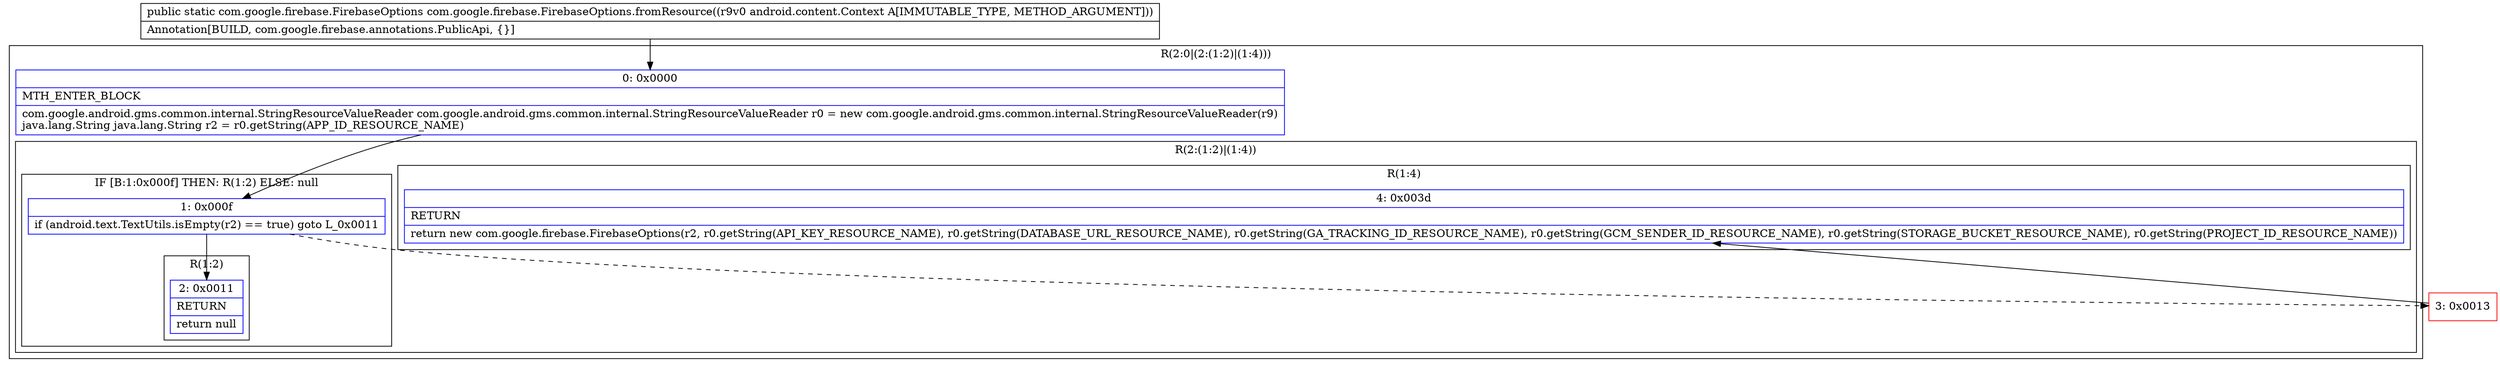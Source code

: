 digraph "CFG forcom.google.firebase.FirebaseOptions.fromResource(Landroid\/content\/Context;)Lcom\/google\/firebase\/FirebaseOptions;" {
subgraph cluster_Region_1594981972 {
label = "R(2:0|(2:(1:2)|(1:4)))";
node [shape=record,color=blue];
Node_0 [shape=record,label="{0\:\ 0x0000|MTH_ENTER_BLOCK\l|com.google.android.gms.common.internal.StringResourceValueReader com.google.android.gms.common.internal.StringResourceValueReader r0 = new com.google.android.gms.common.internal.StringResourceValueReader(r9)\ljava.lang.String java.lang.String r2 = r0.getString(APP_ID_RESOURCE_NAME)\l}"];
subgraph cluster_Region_1351900429 {
label = "R(2:(1:2)|(1:4))";
node [shape=record,color=blue];
subgraph cluster_IfRegion_459358548 {
label = "IF [B:1:0x000f] THEN: R(1:2) ELSE: null";
node [shape=record,color=blue];
Node_1 [shape=record,label="{1\:\ 0x000f|if (android.text.TextUtils.isEmpty(r2) == true) goto L_0x0011\l}"];
subgraph cluster_Region_2020961416 {
label = "R(1:2)";
node [shape=record,color=blue];
Node_2 [shape=record,label="{2\:\ 0x0011|RETURN\l|return null\l}"];
}
}
subgraph cluster_Region_1236239043 {
label = "R(1:4)";
node [shape=record,color=blue];
Node_4 [shape=record,label="{4\:\ 0x003d|RETURN\l|return new com.google.firebase.FirebaseOptions(r2, r0.getString(API_KEY_RESOURCE_NAME), r0.getString(DATABASE_URL_RESOURCE_NAME), r0.getString(GA_TRACKING_ID_RESOURCE_NAME), r0.getString(GCM_SENDER_ID_RESOURCE_NAME), r0.getString(STORAGE_BUCKET_RESOURCE_NAME), r0.getString(PROJECT_ID_RESOURCE_NAME))\l}"];
}
}
}
Node_3 [shape=record,color=red,label="{3\:\ 0x0013}"];
MethodNode[shape=record,label="{public static com.google.firebase.FirebaseOptions com.google.firebase.FirebaseOptions.fromResource((r9v0 android.content.Context A[IMMUTABLE_TYPE, METHOD_ARGUMENT]))  | Annotation[BUILD, com.google.firebase.annotations.PublicApi, \{\}]\l}"];
MethodNode -> Node_0;
Node_0 -> Node_1;
Node_1 -> Node_2;
Node_1 -> Node_3[style=dashed];
Node_3 -> Node_4;
}

